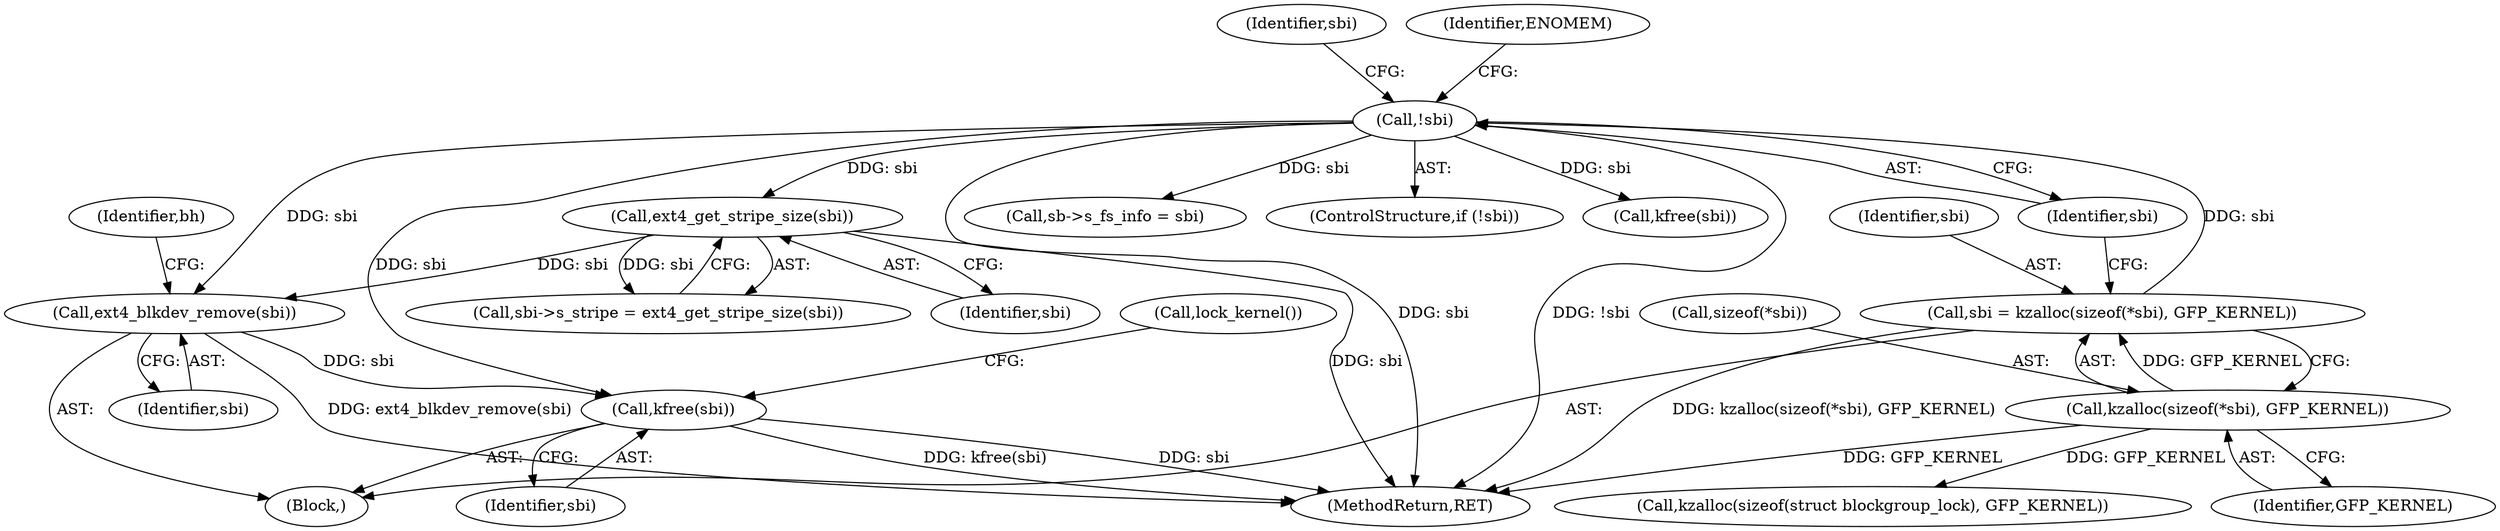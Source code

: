 digraph "0_linux_744692dc059845b2a3022119871846e74d4f6e11_16@API" {
"1002124" [label="(Call,kfree(sbi))"];
"1002110" [label="(Call,ext4_blkdev_remove(sbi))"];
"1001363" [label="(Call,ext4_get_stripe_size(sbi))"];
"1000171" [label="(Call,!sbi)"];
"1000163" [label="(Call,sbi = kzalloc(sizeof(*sbi), GFP_KERNEL))"];
"1000165" [label="(Call,kzalloc(sizeof(*sbi), GFP_KERNEL))"];
"1000180" [label="(Call,kzalloc(sizeof(struct blockgroup_lock), GFP_KERNEL))"];
"1002126" [label="(Call,lock_kernel())"];
"1000169" [label="(Identifier,GFP_KERNEL)"];
"1002124" [label="(Call,kfree(sbi))"];
"1000166" [label="(Call,sizeof(*sbi))"];
"1000172" [label="(Identifier,sbi)"];
"1002113" [label="(Identifier,bh)"];
"1000165" [label="(Call,kzalloc(sizeof(*sbi), GFP_KERNEL))"];
"1001359" [label="(Call,sbi->s_stripe = ext4_get_stripe_size(sbi))"];
"1000178" [label="(Identifier,sbi)"];
"1000120" [label="(Block,)"];
"1000195" [label="(Call,sb->s_fs_info = sbi)"];
"1002111" [label="(Identifier,sbi)"];
"1000164" [label="(Identifier,sbi)"];
"1000163" [label="(Call,sbi = kzalloc(sizeof(*sbi), GFP_KERNEL))"];
"1001363" [label="(Call,ext4_get_stripe_size(sbi))"];
"1000175" [label="(Identifier,ENOMEM)"];
"1000170" [label="(ControlStructure,if (!sbi))"];
"1001364" [label="(Identifier,sbi)"];
"1000171" [label="(Call,!sbi)"];
"1000190" [label="(Call,kfree(sbi))"];
"1002125" [label="(Identifier,sbi)"];
"1002110" [label="(Call,ext4_blkdev_remove(sbi))"];
"1002129" [label="(MethodReturn,RET)"];
"1002124" -> "1000120"  [label="AST: "];
"1002124" -> "1002125"  [label="CFG: "];
"1002125" -> "1002124"  [label="AST: "];
"1002126" -> "1002124"  [label="CFG: "];
"1002124" -> "1002129"  [label="DDG: kfree(sbi)"];
"1002124" -> "1002129"  [label="DDG: sbi"];
"1002110" -> "1002124"  [label="DDG: sbi"];
"1000171" -> "1002124"  [label="DDG: sbi"];
"1002110" -> "1000120"  [label="AST: "];
"1002110" -> "1002111"  [label="CFG: "];
"1002111" -> "1002110"  [label="AST: "];
"1002113" -> "1002110"  [label="CFG: "];
"1002110" -> "1002129"  [label="DDG: ext4_blkdev_remove(sbi)"];
"1001363" -> "1002110"  [label="DDG: sbi"];
"1000171" -> "1002110"  [label="DDG: sbi"];
"1001363" -> "1001359"  [label="AST: "];
"1001363" -> "1001364"  [label="CFG: "];
"1001364" -> "1001363"  [label="AST: "];
"1001359" -> "1001363"  [label="CFG: "];
"1001363" -> "1002129"  [label="DDG: sbi"];
"1001363" -> "1001359"  [label="DDG: sbi"];
"1000171" -> "1001363"  [label="DDG: sbi"];
"1000171" -> "1000170"  [label="AST: "];
"1000171" -> "1000172"  [label="CFG: "];
"1000172" -> "1000171"  [label="AST: "];
"1000175" -> "1000171"  [label="CFG: "];
"1000178" -> "1000171"  [label="CFG: "];
"1000171" -> "1002129"  [label="DDG: sbi"];
"1000171" -> "1002129"  [label="DDG: !sbi"];
"1000163" -> "1000171"  [label="DDG: sbi"];
"1000171" -> "1000190"  [label="DDG: sbi"];
"1000171" -> "1000195"  [label="DDG: sbi"];
"1000163" -> "1000120"  [label="AST: "];
"1000163" -> "1000165"  [label="CFG: "];
"1000164" -> "1000163"  [label="AST: "];
"1000165" -> "1000163"  [label="AST: "];
"1000172" -> "1000163"  [label="CFG: "];
"1000163" -> "1002129"  [label="DDG: kzalloc(sizeof(*sbi), GFP_KERNEL)"];
"1000165" -> "1000163"  [label="DDG: GFP_KERNEL"];
"1000165" -> "1000169"  [label="CFG: "];
"1000166" -> "1000165"  [label="AST: "];
"1000169" -> "1000165"  [label="AST: "];
"1000165" -> "1002129"  [label="DDG: GFP_KERNEL"];
"1000165" -> "1000180"  [label="DDG: GFP_KERNEL"];
}
